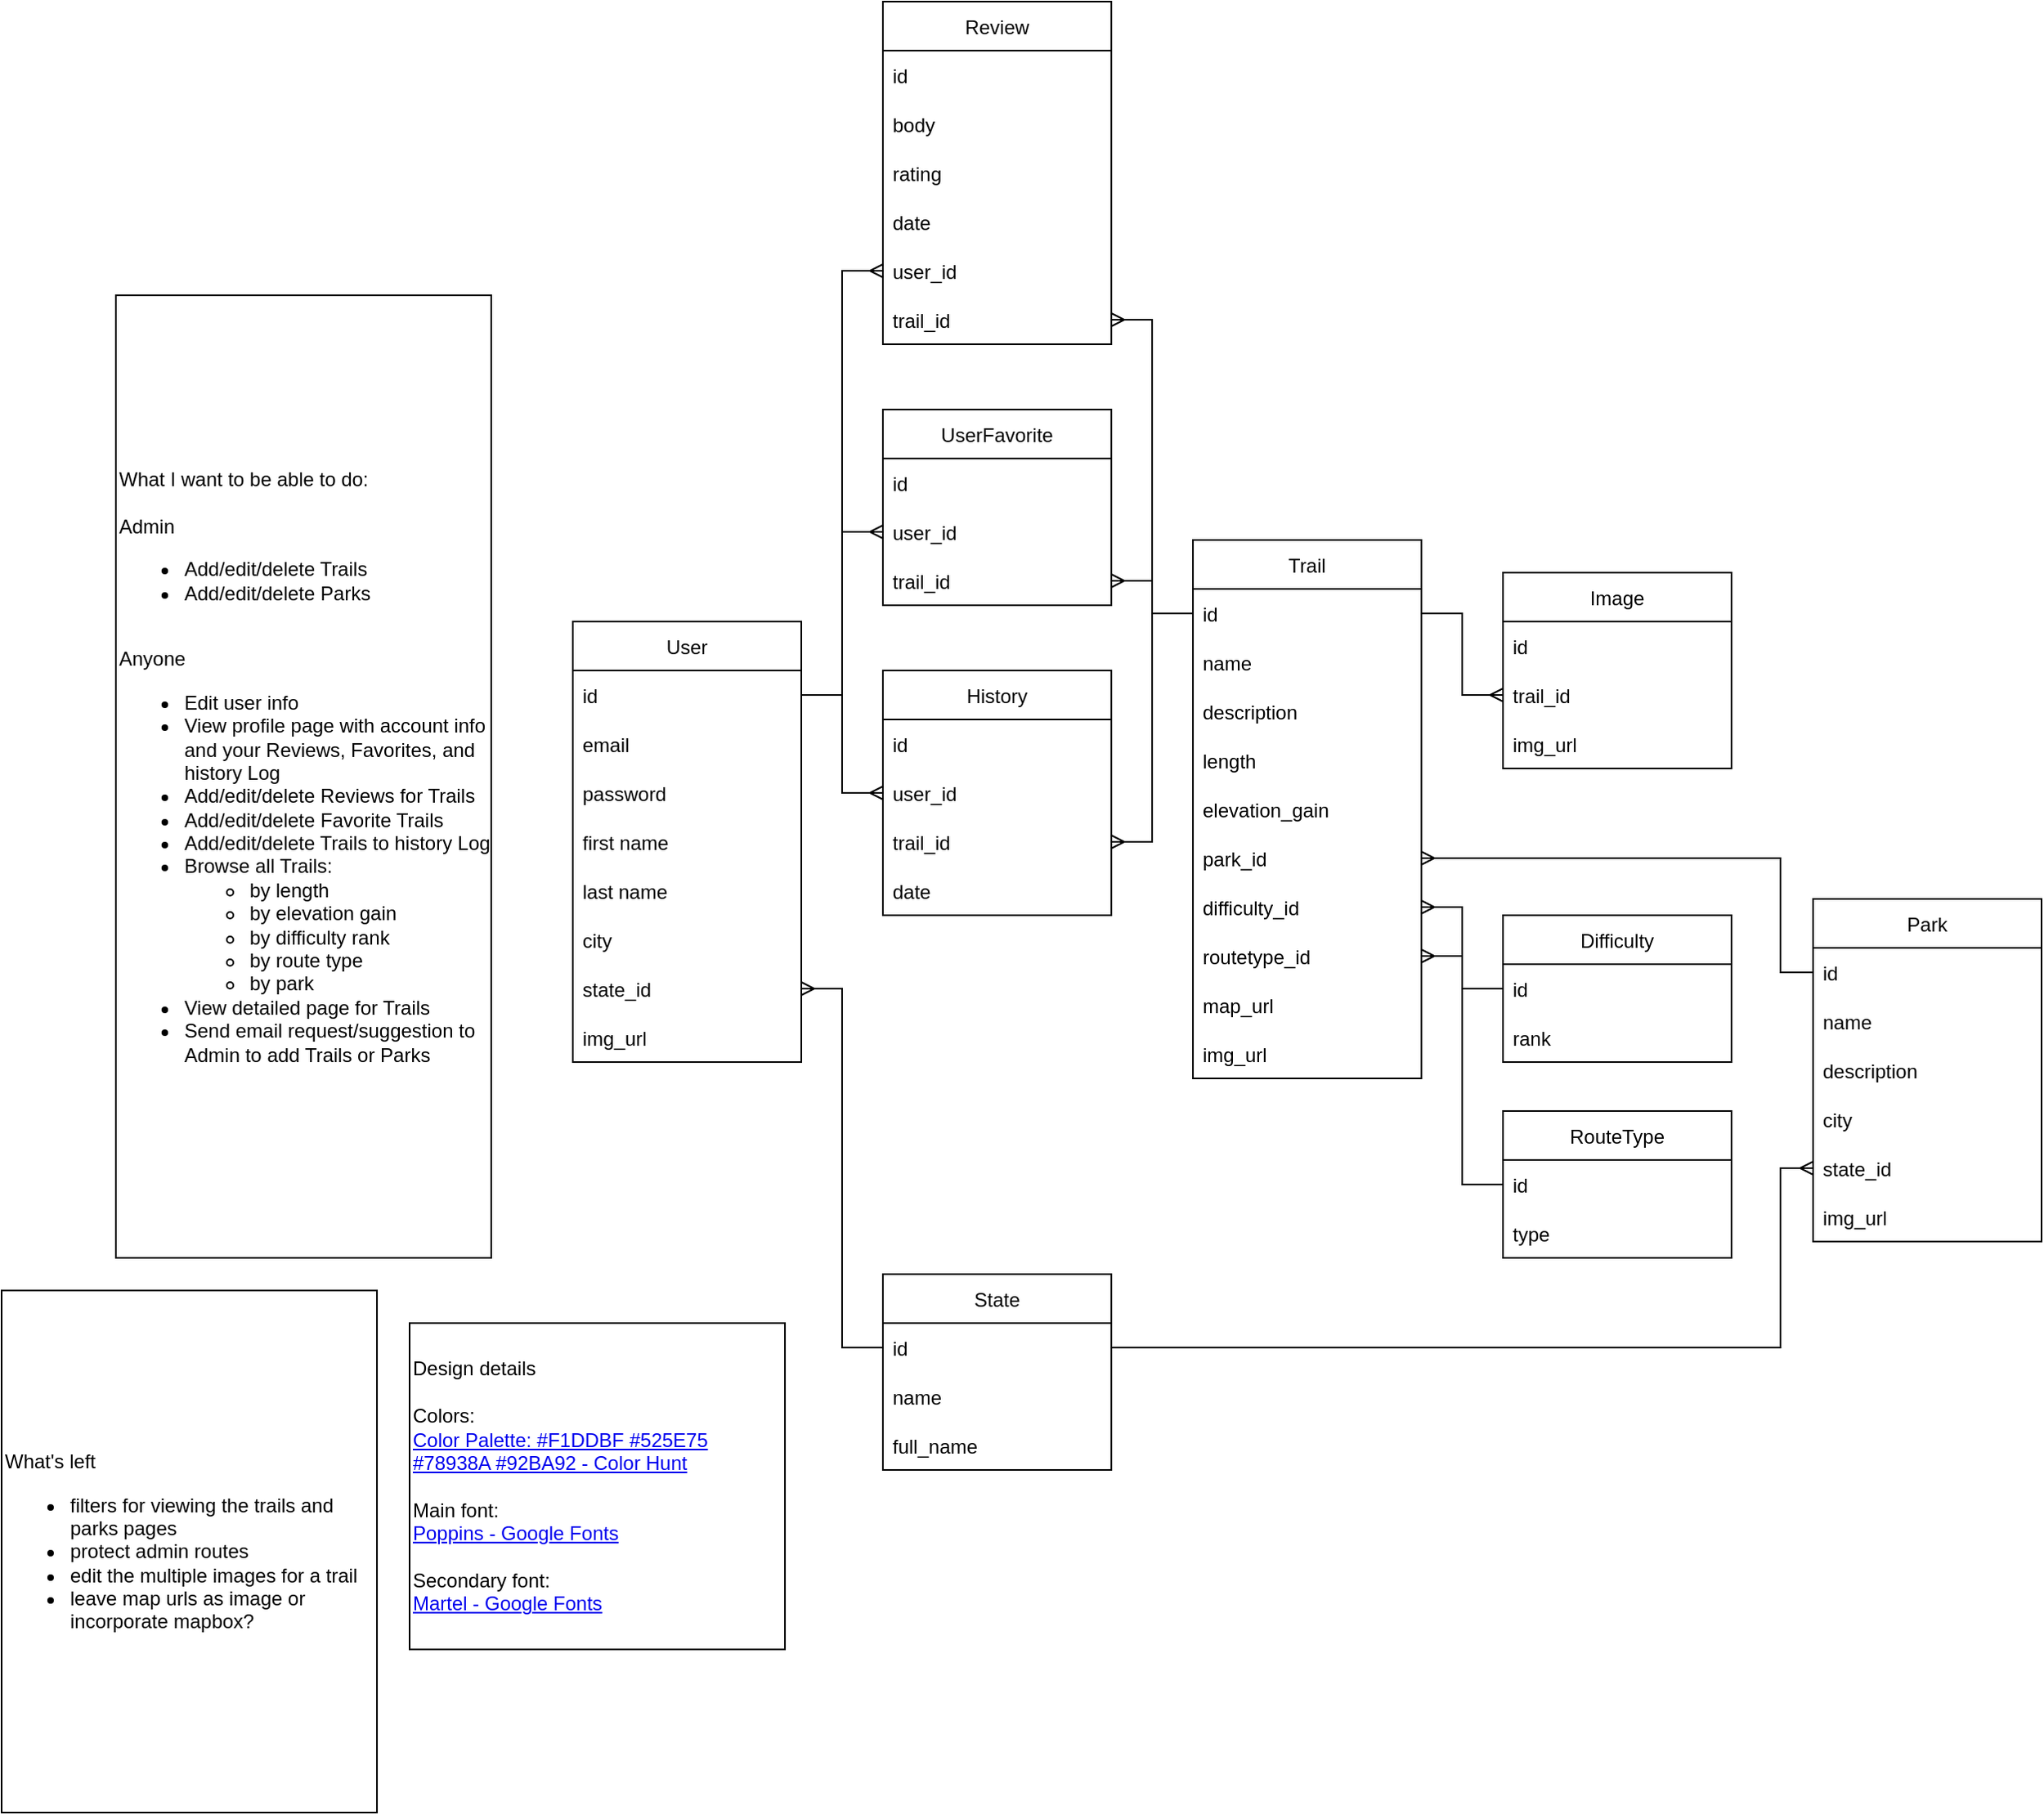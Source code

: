 <mxfile version="20.4.0" type="device"><diagram id="-kB7yQl6uxOVQ0EEP8Ec" name="Page-1"><mxGraphModel dx="1888" dy="1647" grid="1" gridSize="10" guides="1" tooltips="1" connect="1" arrows="1" fold="1" page="1" pageScale="1" pageWidth="850" pageHeight="1100" math="0" shadow="0"><root><mxCell id="0"/><mxCell id="1" parent="0"/><mxCell id="oEGn9fFiHiwP12t5l1g6-1" value="What I want to be able to do:&lt;br&gt;&lt;br&gt;Admin&lt;br&gt;&lt;ul&gt;&lt;li&gt;Add/edit/delete Trails&lt;/li&gt;&lt;li&gt;Add/edit/delete Parks&lt;/li&gt;&lt;/ul&gt;&lt;div&gt;&lt;br&gt;&lt;/div&gt;&lt;div&gt;Anyone&lt;/div&gt;&lt;ul&gt;&lt;li&gt;Edit user info&lt;/li&gt;&lt;li&gt;View profile page with account info and your Reviews, Favorites, and history Log&lt;/li&gt;&lt;li&gt;Add/edit/delete Reviews for Trails&lt;/li&gt;&lt;li&gt;Add/edit/delete Favorite Trails&lt;/li&gt;&lt;li&gt;Add/edit/delete Trails to history Log&lt;/li&gt;&lt;li&gt;Browse all Trails:&lt;/li&gt;&lt;ul&gt;&lt;li&gt;by length&lt;/li&gt;&lt;li&gt;by elevation gain&lt;/li&gt;&lt;li&gt;by difficulty rank&lt;/li&gt;&lt;li&gt;by route type&lt;/li&gt;&lt;li&gt;by park&lt;/li&gt;&lt;/ul&gt;&lt;li&gt;View detailed page for Trails&lt;/li&gt;&lt;li&gt;Send email request/suggestion to Admin to add Trails or Parks&lt;/li&gt;&lt;/ul&gt;" style="rounded=0;whiteSpace=wrap;html=1;align=left;" parent="1" vertex="1"><mxGeometry x="40" y="130" width="230" height="590" as="geometry"/></mxCell><mxCell id="oEGn9fFiHiwP12t5l1g6-2" value="User" style="swimlane;fontStyle=0;childLayout=stackLayout;horizontal=1;startSize=30;horizontalStack=0;resizeParent=1;resizeParentMax=0;resizeLast=0;collapsible=1;marginBottom=0;" parent="1" vertex="1"><mxGeometry x="320" y="330" width="140" height="270" as="geometry"/></mxCell><mxCell id="oEGn9fFiHiwP12t5l1g6-3" value="id" style="text;strokeColor=none;fillColor=none;align=left;verticalAlign=middle;spacingLeft=4;spacingRight=4;overflow=hidden;points=[[0,0.5],[1,0.5]];portConstraint=eastwest;rotatable=0;" parent="oEGn9fFiHiwP12t5l1g6-2" vertex="1"><mxGeometry y="30" width="140" height="30" as="geometry"/></mxCell><mxCell id="oEGn9fFiHiwP12t5l1g6-5" value="email" style="text;strokeColor=none;fillColor=none;align=left;verticalAlign=middle;spacingLeft=4;spacingRight=4;overflow=hidden;points=[[0,0.5],[1,0.5]];portConstraint=eastwest;rotatable=0;" parent="oEGn9fFiHiwP12t5l1g6-2" vertex="1"><mxGeometry y="60" width="140" height="30" as="geometry"/></mxCell><mxCell id="oEGn9fFiHiwP12t5l1g6-6" value="password" style="text;strokeColor=none;fillColor=none;align=left;verticalAlign=middle;spacingLeft=4;spacingRight=4;overflow=hidden;points=[[0,0.5],[1,0.5]];portConstraint=eastwest;rotatable=0;" parent="oEGn9fFiHiwP12t5l1g6-2" vertex="1"><mxGeometry y="90" width="140" height="30" as="geometry"/></mxCell><mxCell id="oEGn9fFiHiwP12t5l1g6-7" value="first name" style="text;strokeColor=none;fillColor=none;align=left;verticalAlign=middle;spacingLeft=4;spacingRight=4;overflow=hidden;points=[[0,0.5],[1,0.5]];portConstraint=eastwest;rotatable=0;" parent="oEGn9fFiHiwP12t5l1g6-2" vertex="1"><mxGeometry y="120" width="140" height="30" as="geometry"/></mxCell><mxCell id="oEGn9fFiHiwP12t5l1g6-8" value="last name" style="text;strokeColor=none;fillColor=none;align=left;verticalAlign=middle;spacingLeft=4;spacingRight=4;overflow=hidden;points=[[0,0.5],[1,0.5]];portConstraint=eastwest;rotatable=0;" parent="oEGn9fFiHiwP12t5l1g6-2" vertex="1"><mxGeometry y="150" width="140" height="30" as="geometry"/></mxCell><mxCell id="oEGn9fFiHiwP12t5l1g6-16" value="city" style="text;strokeColor=none;fillColor=none;align=left;verticalAlign=middle;spacingLeft=4;spacingRight=4;overflow=hidden;points=[[0,0.5],[1,0.5]];portConstraint=eastwest;rotatable=0;" parent="oEGn9fFiHiwP12t5l1g6-2" vertex="1"><mxGeometry y="180" width="140" height="30" as="geometry"/></mxCell><mxCell id="oEGn9fFiHiwP12t5l1g6-17" value="state_id" style="text;strokeColor=none;fillColor=none;align=left;verticalAlign=middle;spacingLeft=4;spacingRight=4;overflow=hidden;points=[[0,0.5],[1,0.5]];portConstraint=eastwest;rotatable=0;" parent="oEGn9fFiHiwP12t5l1g6-2" vertex="1"><mxGeometry y="210" width="140" height="30" as="geometry"/></mxCell><mxCell id="oEGn9fFiHiwP12t5l1g6-51" value="img_url" style="text;strokeColor=none;fillColor=none;align=left;verticalAlign=middle;spacingLeft=4;spacingRight=4;overflow=hidden;points=[[0,0.5],[1,0.5]];portConstraint=eastwest;rotatable=0;" parent="oEGn9fFiHiwP12t5l1g6-2" vertex="1"><mxGeometry y="240" width="140" height="30" as="geometry"/></mxCell><mxCell id="oEGn9fFiHiwP12t5l1g6-9" value="Trail" style="swimlane;fontStyle=0;childLayout=stackLayout;horizontal=1;startSize=30;horizontalStack=0;resizeParent=1;resizeParentMax=0;resizeLast=0;collapsible=1;marginBottom=0;" parent="1" vertex="1"><mxGeometry x="700" y="280" width="140" height="330" as="geometry"/></mxCell><mxCell id="oEGn9fFiHiwP12t5l1g6-10" value="id" style="text;strokeColor=none;fillColor=none;align=left;verticalAlign=middle;spacingLeft=4;spacingRight=4;overflow=hidden;points=[[0,0.5],[1,0.5]];portConstraint=eastwest;rotatable=0;" parent="oEGn9fFiHiwP12t5l1g6-9" vertex="1"><mxGeometry y="30" width="140" height="30" as="geometry"/></mxCell><mxCell id="oEGn9fFiHiwP12t5l1g6-11" value="name" style="text;strokeColor=none;fillColor=none;align=left;verticalAlign=middle;spacingLeft=4;spacingRight=4;overflow=hidden;points=[[0,0.5],[1,0.5]];portConstraint=eastwest;rotatable=0;" parent="oEGn9fFiHiwP12t5l1g6-9" vertex="1"><mxGeometry y="60" width="140" height="30" as="geometry"/></mxCell><mxCell id="oEGn9fFiHiwP12t5l1g6-60" value="description" style="text;strokeColor=none;fillColor=none;align=left;verticalAlign=middle;spacingLeft=4;spacingRight=4;overflow=hidden;points=[[0,0.5],[1,0.5]];portConstraint=eastwest;rotatable=0;" parent="oEGn9fFiHiwP12t5l1g6-9" vertex="1"><mxGeometry y="90" width="140" height="30" as="geometry"/></mxCell><mxCell id="oEGn9fFiHiwP12t5l1g6-14" value="length" style="text;strokeColor=none;fillColor=none;align=left;verticalAlign=middle;spacingLeft=4;spacingRight=4;overflow=hidden;points=[[0,0.5],[1,0.5]];portConstraint=eastwest;rotatable=0;" parent="oEGn9fFiHiwP12t5l1g6-9" vertex="1"><mxGeometry y="120" width="140" height="30" as="geometry"/></mxCell><mxCell id="oEGn9fFiHiwP12t5l1g6-15" value="elevation_gain" style="text;strokeColor=none;fillColor=none;align=left;verticalAlign=middle;spacingLeft=4;spacingRight=4;overflow=hidden;points=[[0,0.5],[1,0.5]];portConstraint=eastwest;rotatable=0;" parent="oEGn9fFiHiwP12t5l1g6-9" vertex="1"><mxGeometry y="150" width="140" height="30" as="geometry"/></mxCell><mxCell id="oEGn9fFiHiwP12t5l1g6-12" value="park_id" style="text;strokeColor=none;fillColor=none;align=left;verticalAlign=middle;spacingLeft=4;spacingRight=4;overflow=hidden;points=[[0,0.5],[1,0.5]];portConstraint=eastwest;rotatable=0;" parent="oEGn9fFiHiwP12t5l1g6-9" vertex="1"><mxGeometry y="180" width="140" height="30" as="geometry"/></mxCell><mxCell id="oEGn9fFiHiwP12t5l1g6-13" value="difficulty_id" style="text;strokeColor=none;fillColor=none;align=left;verticalAlign=middle;spacingLeft=4;spacingRight=4;overflow=hidden;points=[[0,0.5],[1,0.5]];portConstraint=eastwest;rotatable=0;" parent="oEGn9fFiHiwP12t5l1g6-9" vertex="1"><mxGeometry y="210" width="140" height="30" as="geometry"/></mxCell><mxCell id="oEGn9fFiHiwP12t5l1g6-56" value="routetype_id" style="text;strokeColor=none;fillColor=none;align=left;verticalAlign=middle;spacingLeft=4;spacingRight=4;overflow=hidden;points=[[0,0.5],[1,0.5]];portConstraint=eastwest;rotatable=0;" parent="oEGn9fFiHiwP12t5l1g6-9" vertex="1"><mxGeometry y="240" width="140" height="30" as="geometry"/></mxCell><mxCell id="oEGn9fFiHiwP12t5l1g6-61" value="map_url" style="text;strokeColor=none;fillColor=none;align=left;verticalAlign=middle;spacingLeft=4;spacingRight=4;overflow=hidden;points=[[0,0.5],[1,0.5]];portConstraint=eastwest;rotatable=0;" parent="oEGn9fFiHiwP12t5l1g6-9" vertex="1"><mxGeometry y="270" width="140" height="30" as="geometry"/></mxCell><mxCell id="oEGn9fFiHiwP12t5l1g6-79" value="img_url" style="text;strokeColor=none;fillColor=none;align=left;verticalAlign=middle;spacingLeft=4;spacingRight=4;overflow=hidden;points=[[0,0.5],[1,0.5]];portConstraint=eastwest;rotatable=0;" parent="oEGn9fFiHiwP12t5l1g6-9" vertex="1"><mxGeometry y="300" width="140" height="30" as="geometry"/></mxCell><mxCell id="oEGn9fFiHiwP12t5l1g6-18" value="Park" style="swimlane;fontStyle=0;childLayout=stackLayout;horizontal=1;startSize=30;horizontalStack=0;resizeParent=1;resizeParentMax=0;resizeLast=0;collapsible=1;marginBottom=0;" parent="1" vertex="1"><mxGeometry x="1080" y="500" width="140" height="210" as="geometry"/></mxCell><mxCell id="oEGn9fFiHiwP12t5l1g6-19" value="id" style="text;strokeColor=none;fillColor=none;align=left;verticalAlign=middle;spacingLeft=4;spacingRight=4;overflow=hidden;points=[[0,0.5],[1,0.5]];portConstraint=eastwest;rotatable=0;" parent="oEGn9fFiHiwP12t5l1g6-18" vertex="1"><mxGeometry y="30" width="140" height="30" as="geometry"/></mxCell><mxCell id="oEGn9fFiHiwP12t5l1g6-20" value="name" style="text;strokeColor=none;fillColor=none;align=left;verticalAlign=middle;spacingLeft=4;spacingRight=4;overflow=hidden;points=[[0,0.5],[1,0.5]];portConstraint=eastwest;rotatable=0;" parent="oEGn9fFiHiwP12t5l1g6-18" vertex="1"><mxGeometry y="60" width="140" height="30" as="geometry"/></mxCell><mxCell id="oEGn9fFiHiwP12t5l1g6-82" value="description" style="text;strokeColor=none;fillColor=none;align=left;verticalAlign=middle;spacingLeft=4;spacingRight=4;overflow=hidden;points=[[0,0.5],[1,0.5]];portConstraint=eastwest;rotatable=0;" parent="oEGn9fFiHiwP12t5l1g6-18" vertex="1"><mxGeometry y="90" width="140" height="30" as="geometry"/></mxCell><mxCell id="O7dESkj8g_GMqRD7IQL3-2" value="city" style="text;strokeColor=none;fillColor=none;align=left;verticalAlign=middle;spacingLeft=4;spacingRight=4;overflow=hidden;points=[[0,0.5],[1,0.5]];portConstraint=eastwest;rotatable=0;" parent="oEGn9fFiHiwP12t5l1g6-18" vertex="1"><mxGeometry y="120" width="140" height="30" as="geometry"/></mxCell><mxCell id="oEGn9fFiHiwP12t5l1g6-21" value="state_id" style="text;strokeColor=none;fillColor=none;align=left;verticalAlign=middle;spacingLeft=4;spacingRight=4;overflow=hidden;points=[[0,0.5],[1,0.5]];portConstraint=eastwest;rotatable=0;" parent="oEGn9fFiHiwP12t5l1g6-18" vertex="1"><mxGeometry y="150" width="140" height="30" as="geometry"/></mxCell><mxCell id="oEGn9fFiHiwP12t5l1g6-80" value="img_url" style="text;strokeColor=none;fillColor=none;align=left;verticalAlign=middle;spacingLeft=4;spacingRight=4;overflow=hidden;points=[[0,0.5],[1,0.5]];portConstraint=eastwest;rotatable=0;" parent="oEGn9fFiHiwP12t5l1g6-18" vertex="1"><mxGeometry y="180" width="140" height="30" as="geometry"/></mxCell><mxCell id="oEGn9fFiHiwP12t5l1g6-25" value="State" style="swimlane;fontStyle=0;childLayout=stackLayout;horizontal=1;startSize=30;horizontalStack=0;resizeParent=1;resizeParentMax=0;resizeLast=0;collapsible=1;marginBottom=0;" parent="1" vertex="1"><mxGeometry x="510" y="730" width="140" height="120" as="geometry"/></mxCell><mxCell id="oEGn9fFiHiwP12t5l1g6-26" value="id" style="text;strokeColor=none;fillColor=none;align=left;verticalAlign=middle;spacingLeft=4;spacingRight=4;overflow=hidden;points=[[0,0.5],[1,0.5]];portConstraint=eastwest;rotatable=0;" parent="oEGn9fFiHiwP12t5l1g6-25" vertex="1"><mxGeometry y="30" width="140" height="30" as="geometry"/></mxCell><mxCell id="oEGn9fFiHiwP12t5l1g6-27" value="name" style="text;strokeColor=none;fillColor=none;align=left;verticalAlign=middle;spacingLeft=4;spacingRight=4;overflow=hidden;points=[[0,0.5],[1,0.5]];portConstraint=eastwest;rotatable=0;" parent="oEGn9fFiHiwP12t5l1g6-25" vertex="1"><mxGeometry y="60" width="140" height="30" as="geometry"/></mxCell><mxCell id="O7dESkj8g_GMqRD7IQL3-1" value="full_name" style="text;strokeColor=none;fillColor=none;align=left;verticalAlign=middle;spacingLeft=4;spacingRight=4;overflow=hidden;points=[[0,0.5],[1,0.5]];portConstraint=eastwest;rotatable=0;" parent="oEGn9fFiHiwP12t5l1g6-25" vertex="1"><mxGeometry y="90" width="140" height="30" as="geometry"/></mxCell><mxCell id="oEGn9fFiHiwP12t5l1g6-32" value="UserFavorite" style="swimlane;fontStyle=0;childLayout=stackLayout;horizontal=1;startSize=30;horizontalStack=0;resizeParent=1;resizeParentMax=0;resizeLast=0;collapsible=1;marginBottom=0;" parent="1" vertex="1"><mxGeometry x="510" y="200" width="140" height="120" as="geometry"/></mxCell><mxCell id="oEGn9fFiHiwP12t5l1g6-33" value="id" style="text;strokeColor=none;fillColor=none;align=left;verticalAlign=middle;spacingLeft=4;spacingRight=4;overflow=hidden;points=[[0,0.5],[1,0.5]];portConstraint=eastwest;rotatable=0;" parent="oEGn9fFiHiwP12t5l1g6-32" vertex="1"><mxGeometry y="30" width="140" height="30" as="geometry"/></mxCell><mxCell id="oEGn9fFiHiwP12t5l1g6-34" value="user_id" style="text;strokeColor=none;fillColor=none;align=left;verticalAlign=middle;spacingLeft=4;spacingRight=4;overflow=hidden;points=[[0,0.5],[1,0.5]];portConstraint=eastwest;rotatable=0;" parent="oEGn9fFiHiwP12t5l1g6-32" vertex="1"><mxGeometry y="60" width="140" height="30" as="geometry"/></mxCell><mxCell id="oEGn9fFiHiwP12t5l1g6-35" value="trail_id" style="text;strokeColor=none;fillColor=none;align=left;verticalAlign=middle;spacingLeft=4;spacingRight=4;overflow=hidden;points=[[0,0.5],[1,0.5]];portConstraint=eastwest;rotatable=0;" parent="oEGn9fFiHiwP12t5l1g6-32" vertex="1"><mxGeometry y="90" width="140" height="30" as="geometry"/></mxCell><mxCell id="oEGn9fFiHiwP12t5l1g6-36" value="History" style="swimlane;fontStyle=0;childLayout=stackLayout;horizontal=1;startSize=30;horizontalStack=0;resizeParent=1;resizeParentMax=0;resizeLast=0;collapsible=1;marginBottom=0;" parent="1" vertex="1"><mxGeometry x="510" y="360" width="140" height="150" as="geometry"/></mxCell><mxCell id="oEGn9fFiHiwP12t5l1g6-37" value="id" style="text;strokeColor=none;fillColor=none;align=left;verticalAlign=middle;spacingLeft=4;spacingRight=4;overflow=hidden;points=[[0,0.5],[1,0.5]];portConstraint=eastwest;rotatable=0;" parent="oEGn9fFiHiwP12t5l1g6-36" vertex="1"><mxGeometry y="30" width="140" height="30" as="geometry"/></mxCell><mxCell id="oEGn9fFiHiwP12t5l1g6-38" value="user_id" style="text;strokeColor=none;fillColor=none;align=left;verticalAlign=middle;spacingLeft=4;spacingRight=4;overflow=hidden;points=[[0,0.5],[1,0.5]];portConstraint=eastwest;rotatable=0;" parent="oEGn9fFiHiwP12t5l1g6-36" vertex="1"><mxGeometry y="60" width="140" height="30" as="geometry"/></mxCell><mxCell id="oEGn9fFiHiwP12t5l1g6-39" value="trail_id" style="text;strokeColor=none;fillColor=none;align=left;verticalAlign=middle;spacingLeft=4;spacingRight=4;overflow=hidden;points=[[0,0.5],[1,0.5]];portConstraint=eastwest;rotatable=0;" parent="oEGn9fFiHiwP12t5l1g6-36" vertex="1"><mxGeometry y="90" width="140" height="30" as="geometry"/></mxCell><mxCell id="oEGn9fFiHiwP12t5l1g6-40" value="date" style="text;strokeColor=none;fillColor=none;align=left;verticalAlign=middle;spacingLeft=4;spacingRight=4;overflow=hidden;points=[[0,0.5],[1,0.5]];portConstraint=eastwest;rotatable=0;" parent="oEGn9fFiHiwP12t5l1g6-36" vertex="1"><mxGeometry y="120" width="140" height="30" as="geometry"/></mxCell><mxCell id="oEGn9fFiHiwP12t5l1g6-42" style="edgeStyle=orthogonalEdgeStyle;rounded=0;orthogonalLoop=1;jettySize=auto;html=1;endArrow=ERmany;endFill=0;" parent="1" source="oEGn9fFiHiwP12t5l1g6-3" target="oEGn9fFiHiwP12t5l1g6-34" edge="1"><mxGeometry relative="1" as="geometry"/></mxCell><mxCell id="oEGn9fFiHiwP12t5l1g6-43" style="edgeStyle=orthogonalEdgeStyle;rounded=0;orthogonalLoop=1;jettySize=auto;html=1;endArrow=ERmany;endFill=0;" parent="1" source="oEGn9fFiHiwP12t5l1g6-3" target="oEGn9fFiHiwP12t5l1g6-38" edge="1"><mxGeometry relative="1" as="geometry"/></mxCell><mxCell id="oEGn9fFiHiwP12t5l1g6-45" value="Review" style="swimlane;fontStyle=0;childLayout=stackLayout;horizontal=1;startSize=30;horizontalStack=0;resizeParent=1;resizeParentMax=0;resizeLast=0;collapsible=1;marginBottom=0;" parent="1" vertex="1"><mxGeometry x="510" y="-50" width="140" height="210" as="geometry"/></mxCell><mxCell id="oEGn9fFiHiwP12t5l1g6-46" value="id" style="text;strokeColor=none;fillColor=none;align=left;verticalAlign=middle;spacingLeft=4;spacingRight=4;overflow=hidden;points=[[0,0.5],[1,0.5]];portConstraint=eastwest;rotatable=0;" parent="oEGn9fFiHiwP12t5l1g6-45" vertex="1"><mxGeometry y="30" width="140" height="30" as="geometry"/></mxCell><mxCell id="3W5cFidDwNCWfpazrJTn-1" value="body" style="text;strokeColor=none;fillColor=none;align=left;verticalAlign=middle;spacingLeft=4;spacingRight=4;overflow=hidden;points=[[0,0.5],[1,0.5]];portConstraint=eastwest;rotatable=0;" parent="oEGn9fFiHiwP12t5l1g6-45" vertex="1"><mxGeometry y="60" width="140" height="30" as="geometry"/></mxCell><mxCell id="7KXmtKlJbONckjvbypew-1" value="rating" style="text;strokeColor=none;fillColor=none;align=left;verticalAlign=middle;spacingLeft=4;spacingRight=4;overflow=hidden;points=[[0,0.5],[1,0.5]];portConstraint=eastwest;rotatable=0;" parent="oEGn9fFiHiwP12t5l1g6-45" vertex="1"><mxGeometry y="90" width="140" height="30" as="geometry"/></mxCell><mxCell id="3W5cFidDwNCWfpazrJTn-2" value="date" style="text;strokeColor=none;fillColor=none;align=left;verticalAlign=middle;spacingLeft=4;spacingRight=4;overflow=hidden;points=[[0,0.5],[1,0.5]];portConstraint=eastwest;rotatable=0;" parent="oEGn9fFiHiwP12t5l1g6-45" vertex="1"><mxGeometry y="120" width="140" height="30" as="geometry"/></mxCell><mxCell id="oEGn9fFiHiwP12t5l1g6-47" value="user_id" style="text;strokeColor=none;fillColor=none;align=left;verticalAlign=middle;spacingLeft=4;spacingRight=4;overflow=hidden;points=[[0,0.5],[1,0.5]];portConstraint=eastwest;rotatable=0;" parent="oEGn9fFiHiwP12t5l1g6-45" vertex="1"><mxGeometry y="150" width="140" height="30" as="geometry"/></mxCell><mxCell id="oEGn9fFiHiwP12t5l1g6-48" value="trail_id" style="text;strokeColor=none;fillColor=none;align=left;verticalAlign=middle;spacingLeft=4;spacingRight=4;overflow=hidden;points=[[0,0.5],[1,0.5]];portConstraint=eastwest;rotatable=0;" parent="oEGn9fFiHiwP12t5l1g6-45" vertex="1"><mxGeometry y="180" width="140" height="30" as="geometry"/></mxCell><mxCell id="oEGn9fFiHiwP12t5l1g6-52" value="Difficulty" style="swimlane;fontStyle=0;childLayout=stackLayout;horizontal=1;startSize=30;horizontalStack=0;resizeParent=1;resizeParentMax=0;resizeLast=0;collapsible=1;marginBottom=0;" parent="1" vertex="1"><mxGeometry x="890" y="510" width="140" height="90" as="geometry"/></mxCell><mxCell id="oEGn9fFiHiwP12t5l1g6-53" value="id" style="text;strokeColor=none;fillColor=none;align=left;verticalAlign=middle;spacingLeft=4;spacingRight=4;overflow=hidden;points=[[0,0.5],[1,0.5]];portConstraint=eastwest;rotatable=0;" parent="oEGn9fFiHiwP12t5l1g6-52" vertex="1"><mxGeometry y="30" width="140" height="30" as="geometry"/></mxCell><mxCell id="oEGn9fFiHiwP12t5l1g6-54" value="rank" style="text;strokeColor=none;fillColor=none;align=left;verticalAlign=middle;spacingLeft=4;spacingRight=4;overflow=hidden;points=[[0,0.5],[1,0.5]];portConstraint=eastwest;rotatable=0;" parent="oEGn9fFiHiwP12t5l1g6-52" vertex="1"><mxGeometry y="60" width="140" height="30" as="geometry"/></mxCell><mxCell id="oEGn9fFiHiwP12t5l1g6-57" value="RouteType" style="swimlane;fontStyle=0;childLayout=stackLayout;horizontal=1;startSize=30;horizontalStack=0;resizeParent=1;resizeParentMax=0;resizeLast=0;collapsible=1;marginBottom=0;" parent="1" vertex="1"><mxGeometry x="890" y="630" width="140" height="90" as="geometry"/></mxCell><mxCell id="oEGn9fFiHiwP12t5l1g6-58" value="id" style="text;strokeColor=none;fillColor=none;align=left;verticalAlign=middle;spacingLeft=4;spacingRight=4;overflow=hidden;points=[[0,0.5],[1,0.5]];portConstraint=eastwest;rotatable=0;" parent="oEGn9fFiHiwP12t5l1g6-57" vertex="1"><mxGeometry y="30" width="140" height="30" as="geometry"/></mxCell><mxCell id="oEGn9fFiHiwP12t5l1g6-59" value="type" style="text;strokeColor=none;fillColor=none;align=left;verticalAlign=middle;spacingLeft=4;spacingRight=4;overflow=hidden;points=[[0,0.5],[1,0.5]];portConstraint=eastwest;rotatable=0;" parent="oEGn9fFiHiwP12t5l1g6-57" vertex="1"><mxGeometry y="60" width="140" height="30" as="geometry"/></mxCell><mxCell id="oEGn9fFiHiwP12t5l1g6-62" value="Image" style="swimlane;fontStyle=0;childLayout=stackLayout;horizontal=1;startSize=30;horizontalStack=0;resizeParent=1;resizeParentMax=0;resizeLast=0;collapsible=1;marginBottom=0;" parent="1" vertex="1"><mxGeometry x="890" y="300" width="140" height="120" as="geometry"/></mxCell><mxCell id="oEGn9fFiHiwP12t5l1g6-63" value="id" style="text;strokeColor=none;fillColor=none;align=left;verticalAlign=middle;spacingLeft=4;spacingRight=4;overflow=hidden;points=[[0,0.5],[1,0.5]];portConstraint=eastwest;rotatable=0;" parent="oEGn9fFiHiwP12t5l1g6-62" vertex="1"><mxGeometry y="30" width="140" height="30" as="geometry"/></mxCell><mxCell id="oEGn9fFiHiwP12t5l1g6-64" value="trail_id" style="text;strokeColor=none;fillColor=none;align=left;verticalAlign=middle;spacingLeft=4;spacingRight=4;overflow=hidden;points=[[0,0.5],[1,0.5]];portConstraint=eastwest;rotatable=0;" parent="oEGn9fFiHiwP12t5l1g6-62" vertex="1"><mxGeometry y="60" width="140" height="30" as="geometry"/></mxCell><mxCell id="oEGn9fFiHiwP12t5l1g6-65" value="img_url" style="text;strokeColor=none;fillColor=none;align=left;verticalAlign=middle;spacingLeft=4;spacingRight=4;overflow=hidden;points=[[0,0.5],[1,0.5]];portConstraint=eastwest;rotatable=0;" parent="oEGn9fFiHiwP12t5l1g6-62" vertex="1"><mxGeometry y="90" width="140" height="30" as="geometry"/></mxCell><mxCell id="oEGn9fFiHiwP12t5l1g6-67" style="edgeStyle=orthogonalEdgeStyle;rounded=0;orthogonalLoop=1;jettySize=auto;html=1;endArrow=ERmany;endFill=0;" parent="1" source="oEGn9fFiHiwP12t5l1g6-26" target="oEGn9fFiHiwP12t5l1g6-17" edge="1"><mxGeometry relative="1" as="geometry"/></mxCell><mxCell id="oEGn9fFiHiwP12t5l1g6-68" style="edgeStyle=orthogonalEdgeStyle;rounded=0;orthogonalLoop=1;jettySize=auto;html=1;endArrow=ERmany;endFill=0;" parent="1" source="oEGn9fFiHiwP12t5l1g6-3" target="oEGn9fFiHiwP12t5l1g6-47" edge="1"><mxGeometry relative="1" as="geometry"/></mxCell><mxCell id="oEGn9fFiHiwP12t5l1g6-69" style="edgeStyle=orthogonalEdgeStyle;rounded=0;orthogonalLoop=1;jettySize=auto;html=1;entryX=1;entryY=0.5;entryDx=0;entryDy=0;endArrow=ERmany;endFill=0;" parent="1" source="oEGn9fFiHiwP12t5l1g6-10" target="oEGn9fFiHiwP12t5l1g6-48" edge="1"><mxGeometry relative="1" as="geometry"/></mxCell><mxCell id="oEGn9fFiHiwP12t5l1g6-70" style="edgeStyle=orthogonalEdgeStyle;rounded=0;orthogonalLoop=1;jettySize=auto;html=1;entryX=1;entryY=0.5;entryDx=0;entryDy=0;endArrow=ERmany;endFill=0;" parent="1" source="oEGn9fFiHiwP12t5l1g6-10" target="oEGn9fFiHiwP12t5l1g6-35" edge="1"><mxGeometry relative="1" as="geometry"/></mxCell><mxCell id="oEGn9fFiHiwP12t5l1g6-71" style="edgeStyle=orthogonalEdgeStyle;rounded=0;orthogonalLoop=1;jettySize=auto;html=1;entryX=1;entryY=0.5;entryDx=0;entryDy=0;endArrow=ERmany;endFill=0;" parent="1" source="oEGn9fFiHiwP12t5l1g6-10" target="oEGn9fFiHiwP12t5l1g6-39" edge="1"><mxGeometry relative="1" as="geometry"/></mxCell><mxCell id="oEGn9fFiHiwP12t5l1g6-74" style="edgeStyle=orthogonalEdgeStyle;rounded=0;orthogonalLoop=1;jettySize=auto;html=1;endArrow=ERmany;endFill=0;" parent="1" source="oEGn9fFiHiwP12t5l1g6-10" target="oEGn9fFiHiwP12t5l1g6-64" edge="1"><mxGeometry relative="1" as="geometry"/></mxCell><mxCell id="oEGn9fFiHiwP12t5l1g6-75" style="edgeStyle=orthogonalEdgeStyle;rounded=0;orthogonalLoop=1;jettySize=auto;html=1;endArrow=ERmany;endFill=0;" parent="1" source="oEGn9fFiHiwP12t5l1g6-53" target="oEGn9fFiHiwP12t5l1g6-13" edge="1"><mxGeometry relative="1" as="geometry"/></mxCell><mxCell id="oEGn9fFiHiwP12t5l1g6-76" style="edgeStyle=orthogonalEdgeStyle;rounded=0;orthogonalLoop=1;jettySize=auto;html=1;entryX=1;entryY=0.5;entryDx=0;entryDy=0;endArrow=ERmany;endFill=0;" parent="1" source="oEGn9fFiHiwP12t5l1g6-58" target="oEGn9fFiHiwP12t5l1g6-56" edge="1"><mxGeometry relative="1" as="geometry"/></mxCell><mxCell id="oEGn9fFiHiwP12t5l1g6-83" style="edgeStyle=orthogonalEdgeStyle;rounded=0;orthogonalLoop=1;jettySize=auto;html=1;entryX=1;entryY=0.5;entryDx=0;entryDy=0;endArrow=ERmany;endFill=0;" parent="1" source="oEGn9fFiHiwP12t5l1g6-19" target="oEGn9fFiHiwP12t5l1g6-12" edge="1"><mxGeometry relative="1" as="geometry"><Array as="points"><mxPoint x="1060" y="545"/><mxPoint x="1060" y="475"/></Array></mxGeometry></mxCell><mxCell id="3W5cFidDwNCWfpazrJTn-4" value="Design details&lt;br&gt;&lt;br&gt;Colors:&lt;br&gt;&lt;a href=&quot;https://colorhunt.co/palette/f1ddbf525e7578938a92ba92&quot;&gt;Color Palette: #F1DDBF #525E75 #78938A #92BA92 - Color Hunt&lt;/a&gt;&lt;br&gt;&lt;br&gt;Main font:&lt;br&gt;&lt;a href=&quot;https://fonts.google.com/specimen/Poppins?category=Sans+Serif&quot;&gt;Poppins - Google Fonts&lt;/a&gt;&lt;br&gt;&lt;br&gt;Secondary font:&lt;br&gt;&lt;a href=&quot;https://fonts.google.com/specimen/Martel?category=Serif&quot;&gt;Martel - Google Fonts&lt;/a&gt;" style="rounded=0;whiteSpace=wrap;html=1;align=left;" parent="1" vertex="1"><mxGeometry x="220" y="760" width="230" height="200" as="geometry"/></mxCell><mxCell id="O7dESkj8g_GMqRD7IQL3-3" style="edgeStyle=orthogonalEdgeStyle;rounded=0;orthogonalLoop=1;jettySize=auto;html=1;endArrow=ERmany;endFill=0;" parent="1" source="oEGn9fFiHiwP12t5l1g6-26" target="oEGn9fFiHiwP12t5l1g6-21" edge="1"><mxGeometry relative="1" as="geometry"><Array as="points"><mxPoint x="1060" y="775"/><mxPoint x="1060" y="665"/></Array></mxGeometry></mxCell><mxCell id="uH26VzegDaT8ZYUSapYG-1" value="What's left&lt;br&gt;&lt;ul&gt;&lt;li&gt;filters for viewing the trails and parks pages&lt;/li&gt;&lt;li&gt;protect admin routes&lt;/li&gt;&lt;li&gt;edit the multiple images for a trail&lt;/li&gt;&lt;li&gt;leave map urls as image or incorporate mapbox?&lt;/li&gt;&lt;/ul&gt;" style="rounded=0;whiteSpace=wrap;html=1;align=left;" vertex="1" parent="1"><mxGeometry x="-30" y="740" width="230" height="320" as="geometry"/></mxCell></root></mxGraphModel></diagram></mxfile>